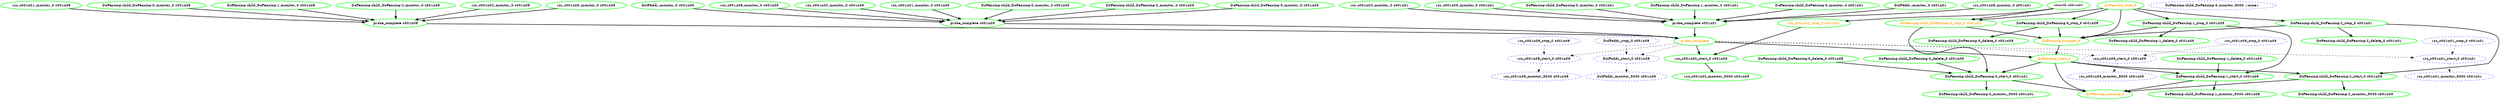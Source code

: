 digraph "g" {
	size = "30,30"
"rsc_c001n08_monitor_5000 c001n08" [ style="dashed" color="blue" fontcolor="black" ]
"DoFencing:child_DoFencing:0_delete_0 c001n08" [ style=bold color="green" fontcolor="black" ]
"DoFencing:child_DoFencing:1_monitor_5000 c001n08" [ style=bold color="green" fontcolor="black" ]
"DoFencing:child_DoFencing:1_delete_0 c001n08" [ style=bold color="green" fontcolor="black" ]
"DcIPaddr_monitor_5000 c001n08" [ style="dashed" color="blue" fontcolor="black" ]
"DoFencing:child_DoFencing:3_monitor_5000 <none>" [ style="dashed" color="blue" fontcolor="black" ]
"DoFencing:child_DoFencing:0_monitor_5000 c001n01" [ style=bold color="green" fontcolor="black" ]
"rsc_c001n01_monitor_5000 c001n01" [ style="dashed" color="blue" fontcolor="black" ]
"rsc_c001n02_monitor_5000 c001n03" [ style=bold color="green" fontcolor="black" ]
"DoFencing:child_DoFencing:2_monitor_5000 c001n03" [ style=bold color="green" fontcolor="black" ]
"DoFencing:child_DoFencing:0_delete_0 c001n03" [ style=bold color="green" fontcolor="black" ]
"rsc_c001n03_monitor_5000 c001n03" [ style="dashed" color="blue" fontcolor="black" ]
"probe_complete" [ style=bold color="green" fontcolor="orange" ]
"probe_complete c001n08" [ style=bold color="green" fontcolor="black" ]
"rsc_c001n02_monitor_0 c001n08" [ style=bold color="green" fontcolor="black" ]
"rsc_c001n03_monitor_0 c001n08" [ style=bold color="green" fontcolor="black" ]
"rsc_c001n01_monitor_0 c001n08" [ style=bold color="green" fontcolor="black" ]
"DoFencing:child_DoFencing:0_monitor_0 c001n08" [ style=bold color="green" fontcolor="black" ]
"DoFencing:child_DoFencing:1_monitor_0 c001n08" [ style=bold color="green" fontcolor="black" ]
"DoFencing:child_DoFencing:2_monitor_0 c001n08" [ style=bold color="green" fontcolor="black" ]
"probe_complete c001n03" [ style=bold color="green" fontcolor="black" ]
"DcIPaddr_monitor_0 c001n03" [ style=bold color="green" fontcolor="black" ]
"rsc_c001n08_monitor_0 c001n03" [ style=bold color="green" fontcolor="black" ]
"rsc_c001n02_monitor_0 c001n03" [ style=bold color="green" fontcolor="black" ]
"rsc_c001n01_monitor_0 c001n03" [ style=bold color="green" fontcolor="black" ]
"DoFencing:child_DoFencing:0_monitor_0 c001n03" [ style=bold color="green" fontcolor="black" ]
"DoFencing:child_DoFencing:2_monitor_0 c001n03" [ style=bold color="green" fontcolor="black" ]
"DoFencing:child_DoFencing:3_monitor_0 c001n03" [ style=bold color="green" fontcolor="black" ]
"probe_complete c001n01" [ style=bold color="green" fontcolor="black" ]
"DcIPaddr_monitor_0 c001n01" [ style=bold color="green" fontcolor="black" ]
"rsc_c001n08_monitor_0 c001n01" [ style=bold color="green" fontcolor="black" ]
"rsc_c001n02_monitor_0 c001n01" [ style=bold color="green" fontcolor="black" ]
"rsc_c001n03_monitor_0 c001n01" [ style=bold color="green" fontcolor="black" ]
"DoFencing:child_DoFencing:0_monitor_0 c001n01" [ style=bold color="green" fontcolor="black" ]
"DoFencing:child_DoFencing:1_monitor_0 c001n01" [ style=bold color="green" fontcolor="black" ]
"DoFencing:child_DoFencing:3_monitor_0 c001n01" [ style=bold color="green" fontcolor="black" ]
"DcIPaddr_stop_0 c001n08" [ style="dashed" color="blue" fontcolor="black" ]
"DcIPaddr_start_0 c001n08" [ style="dashed" color="blue" fontcolor="black" ]
"rsc_c001n08_stop_0 c001n08" [ style="dashed" color="blue" fontcolor="black" ]
"rsc_c001n08_start_0 c001n08" [ style="dashed" color="blue" fontcolor="black" ]
"rsc_c001n02_stop_0 c001n02" [ style=bold color="green" fontcolor="orange" ]
"rsc_c001n02_start_0 c001n03" [ style=bold color="green" fontcolor="black" ]
"rsc_c001n03_stop_0 c001n03" [ style="dashed" color="blue" fontcolor="black" ]
"rsc_c001n03_start_0 c001n03" [ style="dashed" color="blue" fontcolor="black" ]
"rsc_c001n01_stop_0 c001n01" [ style="dashed" color="blue" fontcolor="black" ]
"rsc_c001n01_start_0 c001n01" [ style="dashed" color="blue" fontcolor="black" ]
"DoFencing:child_DoFencing:0_stop_0 c001n02" [ style=bold color="green" fontcolor="orange" ]
"DoFencing:child_DoFencing:0_start_0 c001n01" [ style=bold color="green" fontcolor="black" ]
"DoFencing:child_DoFencing:1_stop_0 c001n03" [ style=bold color="green" fontcolor="black" ]
"DoFencing:child_DoFencing:1_start_0 c001n08" [ style=bold color="green" fontcolor="black" ]
"DoFencing:child_DoFencing:1_delete_0 c001n03" [ style=bold color="green" fontcolor="black" ]
"DoFencing:child_DoFencing:2_stop_0 c001n01" [ style=bold color="green" fontcolor="black" ]
"DoFencing:child_DoFencing:2_start_0 c001n03" [ style=bold color="green" fontcolor="black" ]
"DoFencing:child_DoFencing:2_delete_0 c001n01" [ style=bold color="green" fontcolor="black" ]
"DoFencing:child_DoFencing:3_stop_0 c001n08" [ style=bold color="green" fontcolor="black" ]
"DoFencing:child_DoFencing:3_delete_0 c001n08" [ style=bold color="green" fontcolor="black" ]
"DoFencing_start_0" [ style=bold color="green" fontcolor="orange" ]
"DoFencing_running_0" [ style=bold color="green" fontcolor="orange" ]
"DoFencing_stop_0" [ style=bold color="green" fontcolor="orange" ]
"DoFencing_stopped_0" [ style=bold color="green" fontcolor="orange" ]
"stonith c001n02" [ style=bold color="green" fontcolor="black" ]
"rsc_c001n08_start_0 c001n08" -> "rsc_c001n08_monitor_5000 c001n08" [ style = dashed]
"DoFencing:child_DoFencing:1_start_0 c001n08" -> "DoFencing:child_DoFencing:1_monitor_5000 c001n08" [ style = bold]
"DcIPaddr_start_0 c001n08" -> "DcIPaddr_monitor_5000 c001n08" [ style = dashed]
"DoFencing:child_DoFencing:0_start_0 c001n01" -> "DoFencing:child_DoFencing:0_monitor_5000 c001n01" [ style = bold]
"rsc_c001n01_start_0 c001n01" -> "rsc_c001n01_monitor_5000 c001n01" [ style = dashed]
"rsc_c001n02_start_0 c001n03" -> "rsc_c001n02_monitor_5000 c001n03" [ style = bold]
"DoFencing:child_DoFencing:2_start_0 c001n03" -> "DoFencing:child_DoFencing:2_monitor_5000 c001n03" [ style = bold]
"rsc_c001n03_start_0 c001n03" -> "rsc_c001n03_monitor_5000 c001n03" [ style = dashed]
"probe_complete c001n08" -> "probe_complete" [ style = bold]
"probe_complete c001n03" -> "probe_complete" [ style = bold]
"probe_complete c001n01" -> "probe_complete" [ style = bold]
"rsc_c001n02_monitor_0 c001n08" -> "probe_complete c001n08" [ style = bold]
"rsc_c001n03_monitor_0 c001n08" -> "probe_complete c001n08" [ style = bold]
"rsc_c001n01_monitor_0 c001n08" -> "probe_complete c001n08" [ style = bold]
"DoFencing:child_DoFencing:0_monitor_0 c001n08" -> "probe_complete c001n08" [ style = bold]
"DoFencing:child_DoFencing:1_monitor_0 c001n08" -> "probe_complete c001n08" [ style = bold]
"DoFencing:child_DoFencing:2_monitor_0 c001n08" -> "probe_complete c001n08" [ style = bold]
"DcIPaddr_monitor_0 c001n03" -> "probe_complete c001n03" [ style = bold]
"rsc_c001n08_monitor_0 c001n03" -> "probe_complete c001n03" [ style = bold]
"rsc_c001n02_monitor_0 c001n03" -> "probe_complete c001n03" [ style = bold]
"rsc_c001n01_monitor_0 c001n03" -> "probe_complete c001n03" [ style = bold]
"DoFencing:child_DoFencing:0_monitor_0 c001n03" -> "probe_complete c001n03" [ style = bold]
"DoFencing:child_DoFencing:2_monitor_0 c001n03" -> "probe_complete c001n03" [ style = bold]
"DoFencing:child_DoFencing:3_monitor_0 c001n03" -> "probe_complete c001n03" [ style = bold]
"DcIPaddr_monitor_0 c001n01" -> "probe_complete c001n01" [ style = bold]
"rsc_c001n08_monitor_0 c001n01" -> "probe_complete c001n01" [ style = bold]
"rsc_c001n02_monitor_0 c001n01" -> "probe_complete c001n01" [ style = bold]
"rsc_c001n03_monitor_0 c001n01" -> "probe_complete c001n01" [ style = bold]
"DoFencing:child_DoFencing:0_monitor_0 c001n01" -> "probe_complete c001n01" [ style = bold]
"DoFencing:child_DoFencing:1_monitor_0 c001n01" -> "probe_complete c001n01" [ style = bold]
"DoFencing:child_DoFencing:3_monitor_0 c001n01" -> "probe_complete c001n01" [ style = bold]
"probe_complete" -> "DcIPaddr_start_0 c001n08" [ style = dashed]
"DcIPaddr_stop_0 c001n08" -> "DcIPaddr_start_0 c001n08" [ style = dashed]
"probe_complete" -> "rsc_c001n08_start_0 c001n08" [ style = dashed]
"rsc_c001n08_stop_0 c001n08" -> "rsc_c001n08_start_0 c001n08" [ style = dashed]
"stonith c001n02" -> "rsc_c001n02_stop_0 c001n02" [ style = bold]
"probe_complete" -> "rsc_c001n02_start_0 c001n03" [ style = bold]
"rsc_c001n02_stop_0 c001n02" -> "rsc_c001n02_start_0 c001n03" [ style = bold]
"probe_complete" -> "rsc_c001n03_start_0 c001n03" [ style = dashed]
"rsc_c001n03_stop_0 c001n03" -> "rsc_c001n03_start_0 c001n03" [ style = dashed]
"probe_complete" -> "rsc_c001n01_start_0 c001n01" [ style = dashed]
"rsc_c001n01_stop_0 c001n01" -> "rsc_c001n01_start_0 c001n01" [ style = dashed]
"DoFencing_stop_0" -> "DoFencing:child_DoFencing:0_stop_0 c001n02" [ style = bold]
"stonith c001n02" -> "DoFencing:child_DoFencing:0_stop_0 c001n02" [ style = bold]
"DoFencing:child_DoFencing:0_delete_0 c001n08" -> "DoFencing:child_DoFencing:0_start_0 c001n01" [ style = bold]
"DoFencing:child_DoFencing:0_delete_0 c001n03" -> "DoFencing:child_DoFencing:0_start_0 c001n01" [ style = bold]
"DoFencing:child_DoFencing:0_stop_0 c001n02" -> "DoFencing:child_DoFencing:0_start_0 c001n01" [ style = bold]
"DoFencing_start_0" -> "DoFencing:child_DoFencing:0_start_0 c001n01" [ style = bold]
"DoFencing_stop_0" -> "DoFencing:child_DoFencing:1_stop_0 c001n03" [ style = bold]
"DoFencing:child_DoFencing:1_delete_0 c001n08" -> "DoFencing:child_DoFencing:1_start_0 c001n08" [ style = bold]
"DoFencing:child_DoFencing:1_stop_0 c001n03" -> "DoFencing:child_DoFencing:1_start_0 c001n08" [ style = bold]
"DoFencing_start_0" -> "DoFencing:child_DoFencing:1_start_0 c001n08" [ style = bold]
"DoFencing:child_DoFencing:1_stop_0 c001n03" -> "DoFencing:child_DoFencing:1_delete_0 c001n03" [ style = bold]
"DoFencing_stop_0" -> "DoFencing:child_DoFencing:2_stop_0 c001n01" [ style = bold]
"DoFencing:child_DoFencing:2_stop_0 c001n01" -> "DoFencing:child_DoFencing:2_start_0 c001n03" [ style = bold]
"DoFencing_start_0" -> "DoFencing:child_DoFencing:2_start_0 c001n03" [ style = bold]
"DoFencing:child_DoFencing:2_stop_0 c001n01" -> "DoFencing:child_DoFencing:2_delete_0 c001n01" [ style = bold]
"DoFencing_stop_0" -> "DoFencing:child_DoFencing:3_stop_0 c001n08" [ style = bold]
"DoFencing:child_DoFencing:3_stop_0 c001n08" -> "DoFencing:child_DoFencing:3_delete_0 c001n08" [ style = bold]
"probe_complete" -> "DoFencing_start_0" [ style = bold]
"DoFencing_stopped_0" -> "DoFencing_start_0" [ style = bold]
"DoFencing:child_DoFencing:0_start_0 c001n01" -> "DoFencing_running_0" [ style = bold]
"DoFencing:child_DoFencing:1_start_0 c001n08" -> "DoFencing_running_0" [ style = bold]
"DoFencing:child_DoFencing:2_start_0 c001n03" -> "DoFencing_running_0" [ style = bold]
"DoFencing_start_0" -> "DoFencing_running_0" [ style = bold]
"DoFencing:child_DoFencing:0_stop_0 c001n02" -> "DoFencing_stopped_0" [ style = bold]
"DoFencing:child_DoFencing:1_stop_0 c001n03" -> "DoFencing_stopped_0" [ style = bold]
"DoFencing:child_DoFencing:2_stop_0 c001n01" -> "DoFencing_stopped_0" [ style = bold]
"DoFencing:child_DoFencing:3_stop_0 c001n08" -> "DoFencing_stopped_0" [ style = bold]
"DoFencing_stop_0" -> "DoFencing_stopped_0" [ style = bold]
}
